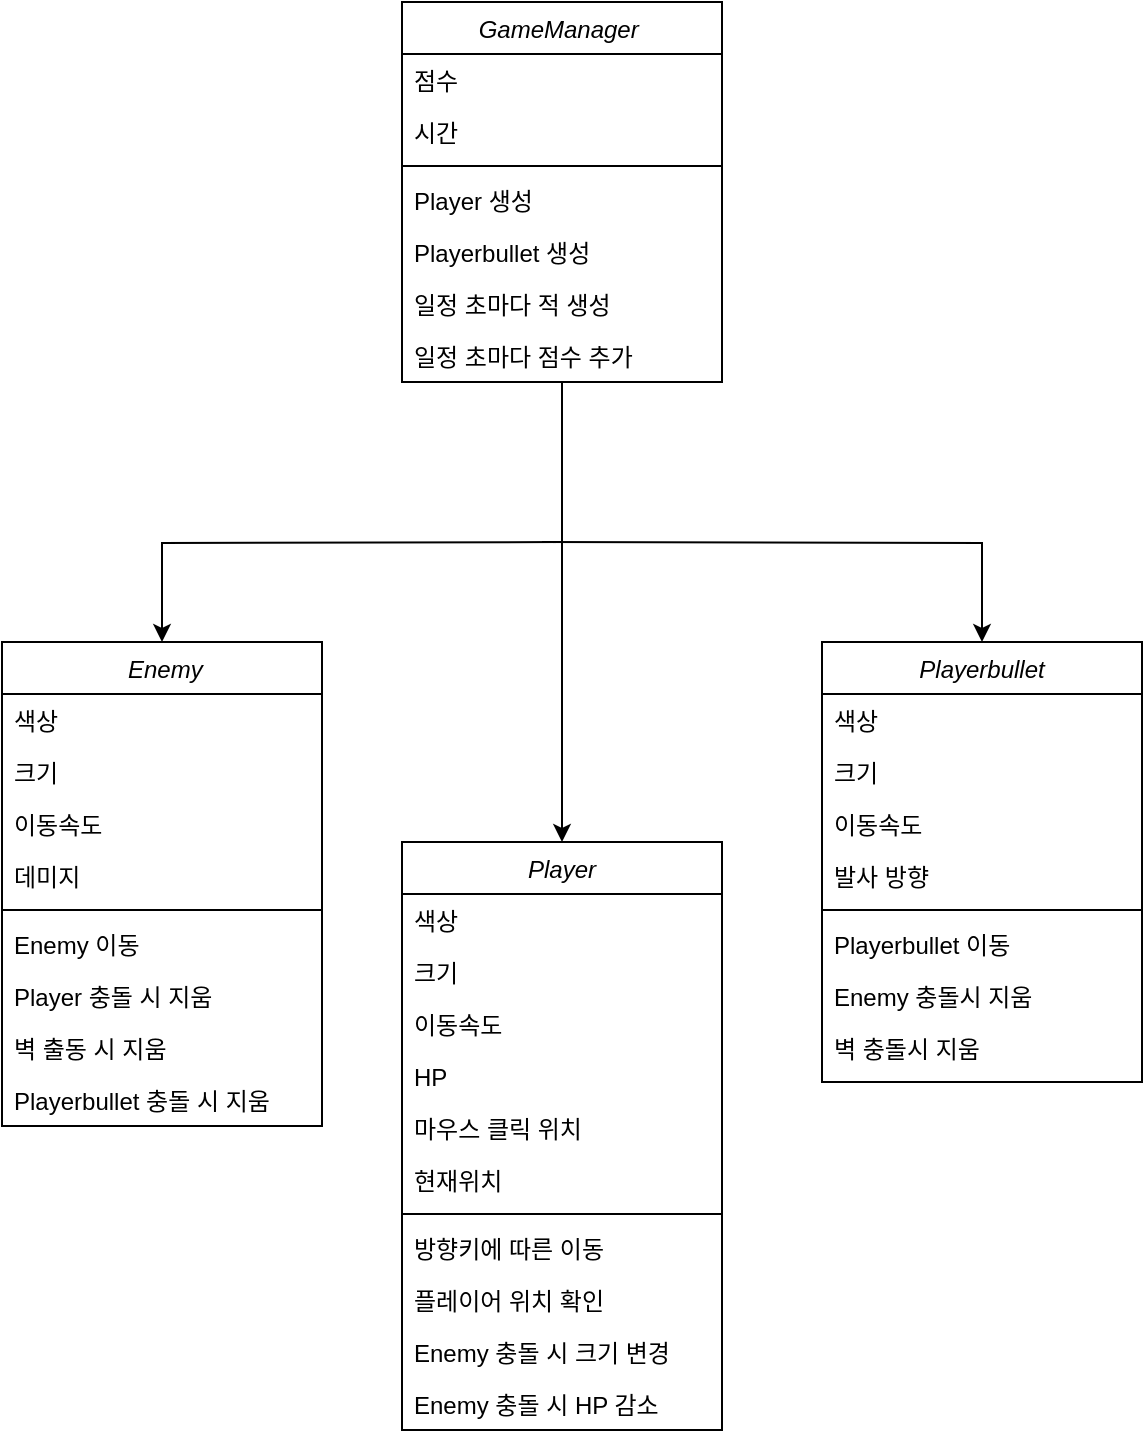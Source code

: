 <mxfile version="18.0.2" type="device"><diagram id="C5RBs43oDa-KdzZeNtuy" name="Page-1"><mxGraphModel dx="747" dy="604" grid="1" gridSize="10" guides="1" tooltips="1" connect="1" arrows="1" fold="1" page="1" pageScale="1" pageWidth="827" pageHeight="1169" math="0" shadow="0"><root><mxCell id="WIyWlLk6GJQsqaUBKTNV-0"/><mxCell id="WIyWlLk6GJQsqaUBKTNV-1" parent="WIyWlLk6GJQsqaUBKTNV-0"/><mxCell id="LF3HQOjXSeHscs7y6kxF-29" style="edgeStyle=orthogonalEdgeStyle;rounded=0;orthogonalLoop=1;jettySize=auto;html=1;entryX=0.5;entryY=0;entryDx=0;entryDy=0;" edge="1" parent="WIyWlLk6GJQsqaUBKTNV-1" source="zkfFHV4jXpPFQw0GAbJ--0" target="E9HPyH7NOligWxFnr9Yj-6"><mxGeometry relative="1" as="geometry"/></mxCell><mxCell id="LF3HQOjXSeHscs7y6kxF-30" style="edgeStyle=orthogonalEdgeStyle;rounded=0;orthogonalLoop=1;jettySize=auto;html=1;entryX=0.5;entryY=0;entryDx=0;entryDy=0;" edge="1" parent="WIyWlLk6GJQsqaUBKTNV-1" target="E9HPyH7NOligWxFnr9Yj-12"><mxGeometry relative="1" as="geometry"><mxPoint x="420" y="290" as="sourcePoint"/></mxGeometry></mxCell><mxCell id="LF3HQOjXSeHscs7y6kxF-32" style="edgeStyle=orthogonalEdgeStyle;rounded=0;orthogonalLoop=1;jettySize=auto;html=1;entryX=0.5;entryY=0;entryDx=0;entryDy=0;" edge="1" parent="WIyWlLk6GJQsqaUBKTNV-1" target="E9HPyH7NOligWxFnr9Yj-18"><mxGeometry relative="1" as="geometry"><mxPoint x="410" y="290" as="sourcePoint"/></mxGeometry></mxCell><mxCell id="zkfFHV4jXpPFQw0GAbJ--0" value="GameManager &#10;" style="swimlane;fontStyle=2;align=center;verticalAlign=top;childLayout=stackLayout;horizontal=1;startSize=26;horizontalStack=0;resizeParent=1;resizeLast=0;collapsible=1;marginBottom=0;rounded=0;shadow=0;strokeWidth=1;" parent="WIyWlLk6GJQsqaUBKTNV-1" vertex="1"><mxGeometry x="340" y="20" width="160" height="190" as="geometry"><mxRectangle x="230" y="140" width="160" height="26" as="alternateBounds"/></mxGeometry></mxCell><mxCell id="zkfFHV4jXpPFQw0GAbJ--1" value="점수" style="text;align=left;verticalAlign=top;spacingLeft=4;spacingRight=4;overflow=hidden;rotatable=0;points=[[0,0.5],[1,0.5]];portConstraint=eastwest;" parent="zkfFHV4jXpPFQw0GAbJ--0" vertex="1"><mxGeometry y="26" width="160" height="26" as="geometry"/></mxCell><mxCell id="zkfFHV4jXpPFQw0GAbJ--2" value="시간" style="text;align=left;verticalAlign=top;spacingLeft=4;spacingRight=4;overflow=hidden;rotatable=0;points=[[0,0.5],[1,0.5]];portConstraint=eastwest;rounded=0;shadow=0;html=0;" parent="zkfFHV4jXpPFQw0GAbJ--0" vertex="1"><mxGeometry y="52" width="160" height="26" as="geometry"/></mxCell><mxCell id="zkfFHV4jXpPFQw0GAbJ--4" value="" style="line;html=1;strokeWidth=1;align=left;verticalAlign=middle;spacingTop=-1;spacingLeft=3;spacingRight=3;rotatable=0;labelPosition=right;points=[];portConstraint=eastwest;" parent="zkfFHV4jXpPFQw0GAbJ--0" vertex="1"><mxGeometry y="78" width="160" height="8" as="geometry"/></mxCell><mxCell id="zkfFHV4jXpPFQw0GAbJ--5" value="Player 생성" style="text;align=left;verticalAlign=top;spacingLeft=4;spacingRight=4;overflow=hidden;rotatable=0;points=[[0,0.5],[1,0.5]];portConstraint=eastwest;" parent="zkfFHV4jXpPFQw0GAbJ--0" vertex="1"><mxGeometry y="86" width="160" height="26" as="geometry"/></mxCell><mxCell id="LF3HQOjXSeHscs7y6kxF-36" value="Playerbullet 생성" style="text;align=left;verticalAlign=top;spacingLeft=4;spacingRight=4;overflow=hidden;rotatable=0;points=[[0,0.5],[1,0.5]];portConstraint=eastwest;" vertex="1" parent="zkfFHV4jXpPFQw0GAbJ--0"><mxGeometry y="112" width="160" height="26" as="geometry"/></mxCell><mxCell id="LF3HQOjXSeHscs7y6kxF-11" value="일정 초마다 적 생성" style="text;align=left;verticalAlign=top;spacingLeft=4;spacingRight=4;overflow=hidden;rotatable=0;points=[[0,0.5],[1,0.5]];portConstraint=eastwest;" vertex="1" parent="zkfFHV4jXpPFQw0GAbJ--0"><mxGeometry y="138" width="160" height="26" as="geometry"/></mxCell><mxCell id="LF3HQOjXSeHscs7y6kxF-12" value="일정 초마다 점수 추가" style="text;align=left;verticalAlign=top;spacingLeft=4;spacingRight=4;overflow=hidden;rotatable=0;points=[[0,0.5],[1,0.5]];portConstraint=eastwest;" vertex="1" parent="zkfFHV4jXpPFQw0GAbJ--0"><mxGeometry y="164" width="160" height="26" as="geometry"/></mxCell><mxCell id="E9HPyH7NOligWxFnr9Yj-6" value="Player" style="swimlane;fontStyle=2;align=center;verticalAlign=top;childLayout=stackLayout;horizontal=1;startSize=26;horizontalStack=0;resizeParent=1;resizeLast=0;collapsible=1;marginBottom=0;rounded=0;shadow=0;strokeWidth=1;" parent="WIyWlLk6GJQsqaUBKTNV-1" vertex="1"><mxGeometry x="340" y="440" width="160" height="294" as="geometry"><mxRectangle x="230" y="140" width="160" height="26" as="alternateBounds"/></mxGeometry></mxCell><mxCell id="E9HPyH7NOligWxFnr9Yj-7" value="색상" style="text;align=left;verticalAlign=top;spacingLeft=4;spacingRight=4;overflow=hidden;rotatable=0;points=[[0,0.5],[1,0.5]];portConstraint=eastwest;" parent="E9HPyH7NOligWxFnr9Yj-6" vertex="1"><mxGeometry y="26" width="160" height="26" as="geometry"/></mxCell><mxCell id="E9HPyH7NOligWxFnr9Yj-8" value="크기" style="text;align=left;verticalAlign=top;spacingLeft=4;spacingRight=4;overflow=hidden;rotatable=0;points=[[0,0.5],[1,0.5]];portConstraint=eastwest;rounded=0;shadow=0;html=0;" parent="E9HPyH7NOligWxFnr9Yj-6" vertex="1"><mxGeometry y="52" width="160" height="26" as="geometry"/></mxCell><mxCell id="LF3HQOjXSeHscs7y6kxF-14" value="이동속도" style="text;align=left;verticalAlign=top;spacingLeft=4;spacingRight=4;overflow=hidden;rotatable=0;points=[[0,0.5],[1,0.5]];portConstraint=eastwest;rounded=0;shadow=0;html=0;" vertex="1" parent="E9HPyH7NOligWxFnr9Yj-6"><mxGeometry y="78" width="160" height="26" as="geometry"/></mxCell><mxCell id="LF3HQOjXSeHscs7y6kxF-15" value="HP" style="text;align=left;verticalAlign=top;spacingLeft=4;spacingRight=4;overflow=hidden;rotatable=0;points=[[0,0.5],[1,0.5]];portConstraint=eastwest;rounded=0;shadow=0;html=0;" vertex="1" parent="E9HPyH7NOligWxFnr9Yj-6"><mxGeometry y="104" width="160" height="26" as="geometry"/></mxCell><mxCell id="LF3HQOjXSeHscs7y6kxF-16" value="마우스 클릭 위치" style="text;align=left;verticalAlign=top;spacingLeft=4;spacingRight=4;overflow=hidden;rotatable=0;points=[[0,0.5],[1,0.5]];portConstraint=eastwest;rounded=0;shadow=0;html=0;" vertex="1" parent="E9HPyH7NOligWxFnr9Yj-6"><mxGeometry y="130" width="160" height="26" as="geometry"/></mxCell><mxCell id="LF3HQOjXSeHscs7y6kxF-17" value="현재위치" style="text;align=left;verticalAlign=top;spacingLeft=4;spacingRight=4;overflow=hidden;rotatable=0;points=[[0,0.5],[1,0.5]];portConstraint=eastwest;rounded=0;shadow=0;html=0;" vertex="1" parent="E9HPyH7NOligWxFnr9Yj-6"><mxGeometry y="156" width="160" height="26" as="geometry"/></mxCell><mxCell id="E9HPyH7NOligWxFnr9Yj-10" value="" style="line;html=1;strokeWidth=1;align=left;verticalAlign=middle;spacingTop=-1;spacingLeft=3;spacingRight=3;rotatable=0;labelPosition=right;points=[];portConstraint=eastwest;" parent="E9HPyH7NOligWxFnr9Yj-6" vertex="1"><mxGeometry y="182" width="160" height="8" as="geometry"/></mxCell><mxCell id="E9HPyH7NOligWxFnr9Yj-11" value="방향키에 따른 이동" style="text;align=left;verticalAlign=top;spacingLeft=4;spacingRight=4;overflow=hidden;rotatable=0;points=[[0,0.5],[1,0.5]];portConstraint=eastwest;" parent="E9HPyH7NOligWxFnr9Yj-6" vertex="1"><mxGeometry y="190" width="160" height="26" as="geometry"/></mxCell><mxCell id="LF3HQOjXSeHscs7y6kxF-18" value="플레이어 위치 확인" style="text;align=left;verticalAlign=top;spacingLeft=4;spacingRight=4;overflow=hidden;rotatable=0;points=[[0,0.5],[1,0.5]];portConstraint=eastwest;" vertex="1" parent="E9HPyH7NOligWxFnr9Yj-6"><mxGeometry y="216" width="160" height="26" as="geometry"/></mxCell><mxCell id="LF3HQOjXSeHscs7y6kxF-38" value="Enemy 충돌 시 크기 변경" style="text;align=left;verticalAlign=top;spacingLeft=4;spacingRight=4;overflow=hidden;rotatable=0;points=[[0,0.5],[1,0.5]];portConstraint=eastwest;" vertex="1" parent="E9HPyH7NOligWxFnr9Yj-6"><mxGeometry y="242" width="160" height="26" as="geometry"/></mxCell><mxCell id="LF3HQOjXSeHscs7y6kxF-39" value="Enemy 충돌 시 HP 감소" style="text;align=left;verticalAlign=top;spacingLeft=4;spacingRight=4;overflow=hidden;rotatable=0;points=[[0,0.5],[1,0.5]];portConstraint=eastwest;" vertex="1" parent="E9HPyH7NOligWxFnr9Yj-6"><mxGeometry y="268" width="160" height="26" as="geometry"/></mxCell><mxCell id="E9HPyH7NOligWxFnr9Yj-12" value=" Enemy" style="swimlane;fontStyle=2;align=center;verticalAlign=top;childLayout=stackLayout;horizontal=1;startSize=26;horizontalStack=0;resizeParent=1;resizeLast=0;collapsible=1;marginBottom=0;rounded=0;shadow=0;strokeWidth=1;" parent="WIyWlLk6GJQsqaUBKTNV-1" vertex="1"><mxGeometry x="140" y="340" width="160" height="242" as="geometry"><mxRectangle x="230" y="140" width="160" height="26" as="alternateBounds"/></mxGeometry></mxCell><mxCell id="E9HPyH7NOligWxFnr9Yj-13" value="색상    " style="text;align=left;verticalAlign=top;spacingLeft=4;spacingRight=4;overflow=hidden;rotatable=0;points=[[0,0.5],[1,0.5]];portConstraint=eastwest;" parent="E9HPyH7NOligWxFnr9Yj-12" vertex="1"><mxGeometry y="26" width="160" height="26" as="geometry"/></mxCell><mxCell id="E9HPyH7NOligWxFnr9Yj-14" value="크기" style="text;align=left;verticalAlign=top;spacingLeft=4;spacingRight=4;overflow=hidden;rotatable=0;points=[[0,0.5],[1,0.5]];portConstraint=eastwest;rounded=0;shadow=0;html=0;" parent="E9HPyH7NOligWxFnr9Yj-12" vertex="1"><mxGeometry y="52" width="160" height="26" as="geometry"/></mxCell><mxCell id="E9HPyH7NOligWxFnr9Yj-15" value="이동속도" style="text;align=left;verticalAlign=top;spacingLeft=4;spacingRight=4;overflow=hidden;rotatable=0;points=[[0,0.5],[1,0.5]];portConstraint=eastwest;rounded=0;shadow=0;html=0;" parent="E9HPyH7NOligWxFnr9Yj-12" vertex="1"><mxGeometry y="78" width="160" height="26" as="geometry"/></mxCell><mxCell id="LF3HQOjXSeHscs7y6kxF-13" value="데미지" style="text;align=left;verticalAlign=top;spacingLeft=4;spacingRight=4;overflow=hidden;rotatable=0;points=[[0,0.5],[1,0.5]];portConstraint=eastwest;rounded=0;shadow=0;html=0;" vertex="1" parent="E9HPyH7NOligWxFnr9Yj-12"><mxGeometry y="104" width="160" height="26" as="geometry"/></mxCell><mxCell id="E9HPyH7NOligWxFnr9Yj-16" value="" style="line;html=1;strokeWidth=1;align=left;verticalAlign=middle;spacingTop=-1;spacingLeft=3;spacingRight=3;rotatable=0;labelPosition=right;points=[];portConstraint=eastwest;" parent="E9HPyH7NOligWxFnr9Yj-12" vertex="1"><mxGeometry y="130" width="160" height="8" as="geometry"/></mxCell><mxCell id="E9HPyH7NOligWxFnr9Yj-17" value="Enemy 이동" style="text;align=left;verticalAlign=top;spacingLeft=4;spacingRight=4;overflow=hidden;rotatable=0;points=[[0,0.5],[1,0.5]];portConstraint=eastwest;" parent="E9HPyH7NOligWxFnr9Yj-12" vertex="1"><mxGeometry y="138" width="160" height="26" as="geometry"/></mxCell><mxCell id="LF3HQOjXSeHscs7y6kxF-35" value="Player 충돌 시 지움" style="text;align=left;verticalAlign=top;spacingLeft=4;spacingRight=4;overflow=hidden;rotatable=0;points=[[0,0.5],[1,0.5]];portConstraint=eastwest;" vertex="1" parent="E9HPyH7NOligWxFnr9Yj-12"><mxGeometry y="164" width="160" height="26" as="geometry"/></mxCell><mxCell id="LF3HQOjXSeHscs7y6kxF-25" value="벽 출동 시 지움" style="text;align=left;verticalAlign=top;spacingLeft=4;spacingRight=4;overflow=hidden;rotatable=0;points=[[0,0.5],[1,0.5]];portConstraint=eastwest;" vertex="1" parent="E9HPyH7NOligWxFnr9Yj-12"><mxGeometry y="190" width="160" height="26" as="geometry"/></mxCell><mxCell id="LF3HQOjXSeHscs7y6kxF-28" value="Playerbullet 충돌 시 지움" style="text;align=left;verticalAlign=top;spacingLeft=4;spacingRight=4;overflow=hidden;rotatable=0;points=[[0,0.5],[1,0.5]];portConstraint=eastwest;" vertex="1" parent="E9HPyH7NOligWxFnr9Yj-12"><mxGeometry y="216" width="160" height="26" as="geometry"/></mxCell><mxCell id="E9HPyH7NOligWxFnr9Yj-18" value="Playerbullet" style="swimlane;fontStyle=2;align=center;verticalAlign=top;childLayout=stackLayout;horizontal=1;startSize=26;horizontalStack=0;resizeParent=1;resizeLast=0;collapsible=1;marginBottom=0;rounded=0;shadow=0;strokeWidth=1;" parent="WIyWlLk6GJQsqaUBKTNV-1" vertex="1"><mxGeometry x="550" y="340" width="160" height="220" as="geometry"><mxRectangle x="230" y="140" width="160" height="26" as="alternateBounds"/></mxGeometry></mxCell><mxCell id="E9HPyH7NOligWxFnr9Yj-19" value="색상" style="text;align=left;verticalAlign=top;spacingLeft=4;spacingRight=4;overflow=hidden;rotatable=0;points=[[0,0.5],[1,0.5]];portConstraint=eastwest;" parent="E9HPyH7NOligWxFnr9Yj-18" vertex="1"><mxGeometry y="26" width="160" height="26" as="geometry"/></mxCell><mxCell id="E9HPyH7NOligWxFnr9Yj-20" value="크기" style="text;align=left;verticalAlign=top;spacingLeft=4;spacingRight=4;overflow=hidden;rotatable=0;points=[[0,0.5],[1,0.5]];portConstraint=eastwest;rounded=0;shadow=0;html=0;" parent="E9HPyH7NOligWxFnr9Yj-18" vertex="1"><mxGeometry y="52" width="160" height="26" as="geometry"/></mxCell><mxCell id="E9HPyH7NOligWxFnr9Yj-21" value="이동속도" style="text;align=left;verticalAlign=top;spacingLeft=4;spacingRight=4;overflow=hidden;rotatable=0;points=[[0,0.5],[1,0.5]];portConstraint=eastwest;rounded=0;shadow=0;html=0;" parent="E9HPyH7NOligWxFnr9Yj-18" vertex="1"><mxGeometry y="78" width="160" height="26" as="geometry"/></mxCell><mxCell id="LF3HQOjXSeHscs7y6kxF-20" value="발사 방향" style="text;align=left;verticalAlign=top;spacingLeft=4;spacingRight=4;overflow=hidden;rotatable=0;points=[[0,0.5],[1,0.5]];portConstraint=eastwest;rounded=0;shadow=0;html=0;" vertex="1" parent="E9HPyH7NOligWxFnr9Yj-18"><mxGeometry y="104" width="160" height="26" as="geometry"/></mxCell><mxCell id="E9HPyH7NOligWxFnr9Yj-22" value="" style="line;html=1;strokeWidth=1;align=left;verticalAlign=middle;spacingTop=-1;spacingLeft=3;spacingRight=3;rotatable=0;labelPosition=right;points=[];portConstraint=eastwest;" parent="E9HPyH7NOligWxFnr9Yj-18" vertex="1"><mxGeometry y="130" width="160" height="8" as="geometry"/></mxCell><mxCell id="LF3HQOjXSeHscs7y6kxF-33" value="Playerbullet 이동" style="text;align=left;verticalAlign=top;spacingLeft=4;spacingRight=4;overflow=hidden;rotatable=0;points=[[0,0.5],[1,0.5]];portConstraint=eastwest;" vertex="1" parent="E9HPyH7NOligWxFnr9Yj-18"><mxGeometry y="138" width="160" height="26" as="geometry"/></mxCell><mxCell id="LF3HQOjXSeHscs7y6kxF-21" value="Enemy 충돌시 지움" style="text;align=left;verticalAlign=top;spacingLeft=4;spacingRight=4;overflow=hidden;rotatable=0;points=[[0,0.5],[1,0.5]];portConstraint=eastwest;" vertex="1" parent="E9HPyH7NOligWxFnr9Yj-18"><mxGeometry y="164" width="160" height="26" as="geometry"/></mxCell><mxCell id="LF3HQOjXSeHscs7y6kxF-22" value="벽 충돌시 지움" style="text;align=left;verticalAlign=top;spacingLeft=4;spacingRight=4;overflow=hidden;rotatable=0;points=[[0,0.5],[1,0.5]];portConstraint=eastwest;" vertex="1" parent="E9HPyH7NOligWxFnr9Yj-18"><mxGeometry y="190" width="160" height="26" as="geometry"/></mxCell></root></mxGraphModel></diagram></mxfile>
